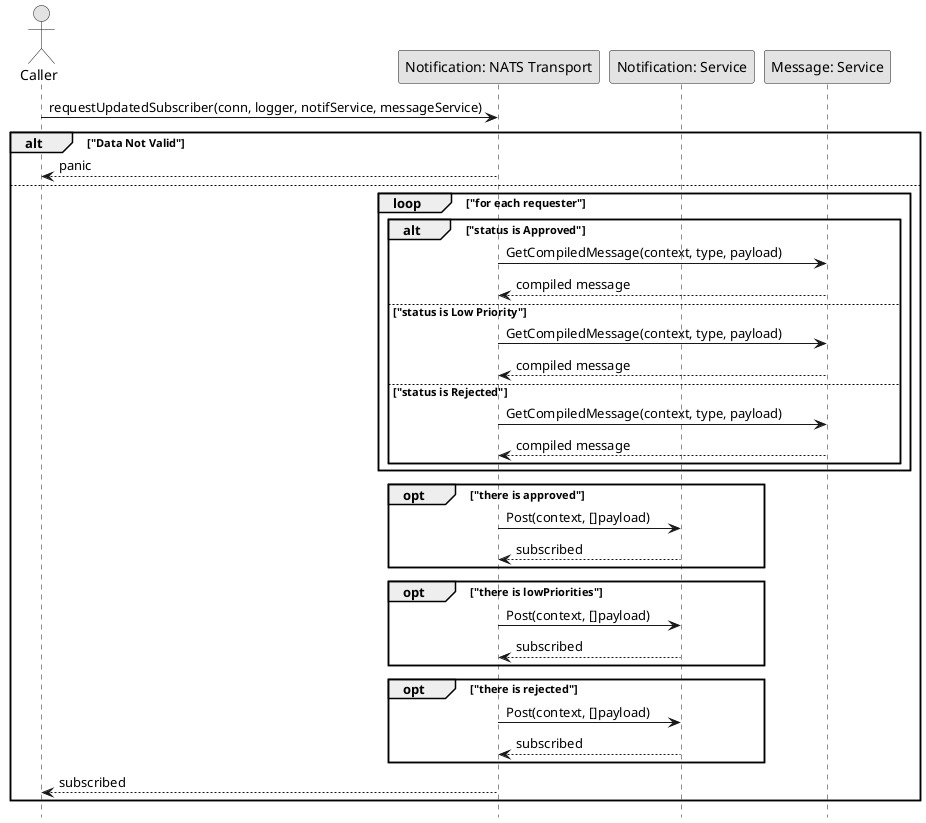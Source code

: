@startuml NOTIFICATION_SubscribeCommitRequest

skinparam Monochrome true
skinparam Shadowing false
hide footbox

actor "Caller" as Caller
participant "Notification: NATS Transport" as NotificationNATSTransport
participant "Notification: Service" as NotificationService
participant "Message: Service" as MessageService

Caller->NotificationNATSTransport: requestUpdatedSubscriber(conn, logger, notifService, messageService)

alt "Data Not Valid"
    NotificationNATSTransport-->Caller: panic
else
    loop "for each requester"
        alt "status is Approved"
            NotificationNATSTransport->MessageService: GetCompiledMessage(context, type, payload)
            MessageService-->NotificationNATSTransport: compiled message
        else "status is Low Priority"
            NotificationNATSTransport->MessageService: GetCompiledMessage(context, type, payload)
            MessageService-->NotificationNATSTransport: compiled message
        else "status is Rejected"
            NotificationNATSTransport->MessageService: GetCompiledMessage(context, type, payload)
            MessageService-->NotificationNATSTransport: compiled message
        end
    end

    opt "there is approved"
        NotificationNATSTransport->NotificationService: Post(context, []payload)
        NotificationService-->NotificationNATSTransport: subscribed
    end

    opt "there is lowPriorities"
        NotificationNATSTransport->NotificationService: Post(context, []payload)
        NotificationService-->NotificationNATSTransport: subscribed
    end

    opt "there is rejected"
        NotificationNATSTransport->NotificationService: Post(context, []payload)
        NotificationService-->NotificationNATSTransport: subscribed
    end

    NotificationNATSTransport-->Caller: subscribed
end

@enduml